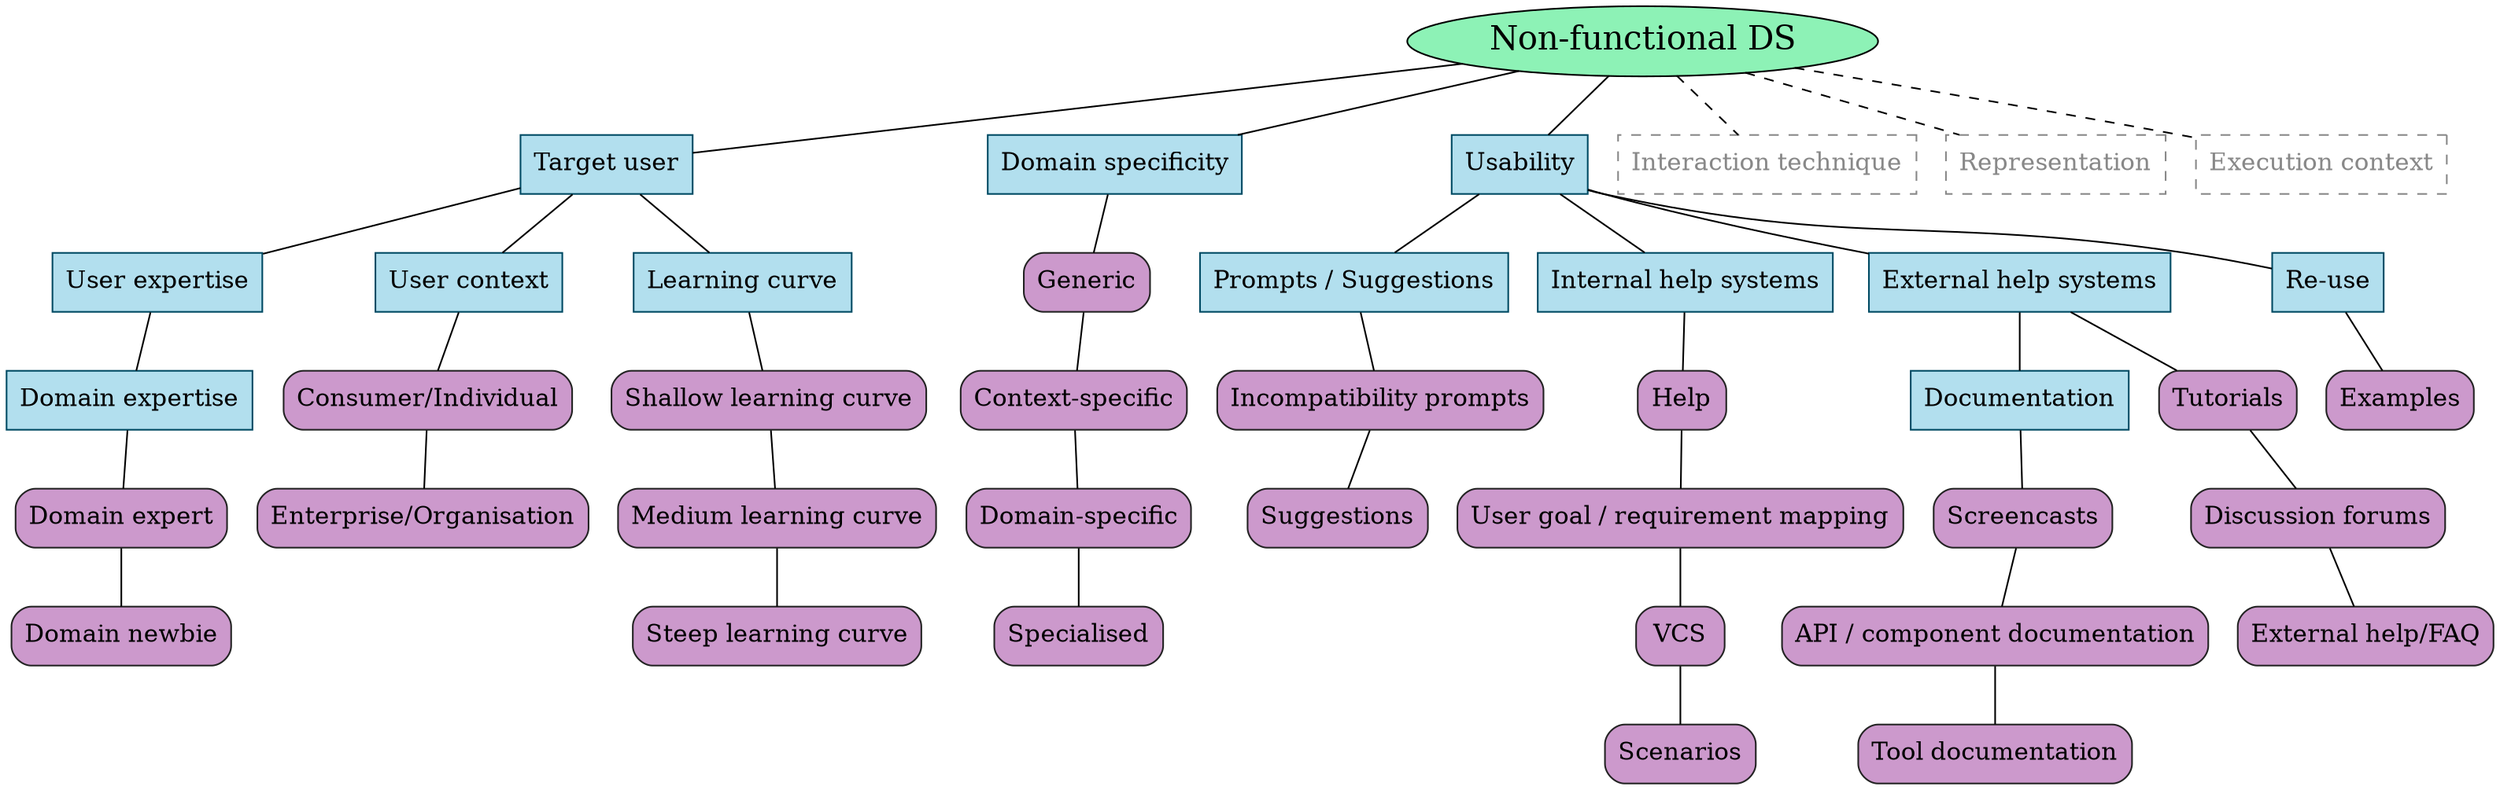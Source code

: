 digraph output {


node [color="047b35",fillcolor="#8df2b6",style=filled fontsize="20"];
"Non-functional DS"

node[shape=box,color="#004a63",fillcolor=lightblue2,style=filled fontsize="15"];
"Target user","User expertise","Domain expertise","User context","Learning curve","Domain specificity","Usability","Prompts / Suggestions","Internal help systems","External help systems","Documentation","Re-use"

node [color="#888888", style="filled,dashed", shape=rect, fontcolor="#888888", fillcolor="#FFFFFF"];
"Interaction technique","Representation","Execution context"

node [color="#222222", style="rounded,filled", shape=rect, fontcolor="#000000", fillcolor="#CC99CC"];
"Domain expert","Domain newbie","Consumer/Individual","Enterprise/Organisation","Shallow learning curve","Medium learning curve","Steep learning curve","Generic","Context-specific","Domain-specific","Specialised","Incompatibility prompts","Suggestions","Help","User goal / requirement mapping","VCS","Scenarios","Screencasts","API / component documentation","Tool documentation","Tutorials","Discussion forums","External help/FAQ","Examples"


"Non-functional DS"->"Interaction technique","Representation","Execution context" [style=dashed,arrowhead=none]
"Non-functional DS"->"Usability","Target user","Domain specificity" [arrowhead=none]
"Usability"->"Prompts / Suggestions","Internal help systems","External help systems","Re-use" [arrowhead=none]
"Prompts / Suggestions"->"Incompatibility prompts"->"Suggestions" [arrowhead=none]
"Internal help systems"->"Help"->"User goal / requirement mapping"->"VCS"->"Scenarios" [arrowhead=none]
"External help systems"->"Documentation" [arrowhead=none]
"External help systems"->"Tutorials"->"Discussion forums"->"External help/FAQ" [arrowhead=none]
"Documentation"->"Screencasts"->"API / component documentation"->"Tool documentation" [arrowhead=none]
"Re-use"->"Examples" [arrowhead=none]
"Target user"->"User expertise","User context","Learning curve" [arrowhead=none]
"User expertise"->"Domain expertise" [arrowhead=none]
"Domain expertise"->"Domain expert"->"Domain newbie" [arrowhead=none]
"User context"->"Consumer/Individual"->"Enterprise/Organisation" [arrowhead=none]
"Learning curve"->"Shallow learning curve"->"Medium learning curve"->"Steep learning curve" [arrowhead=none]
"Domain specificity"->"Generic"->"Context-specific"->"Domain-specific"->"Specialised" [arrowhead=none]
}